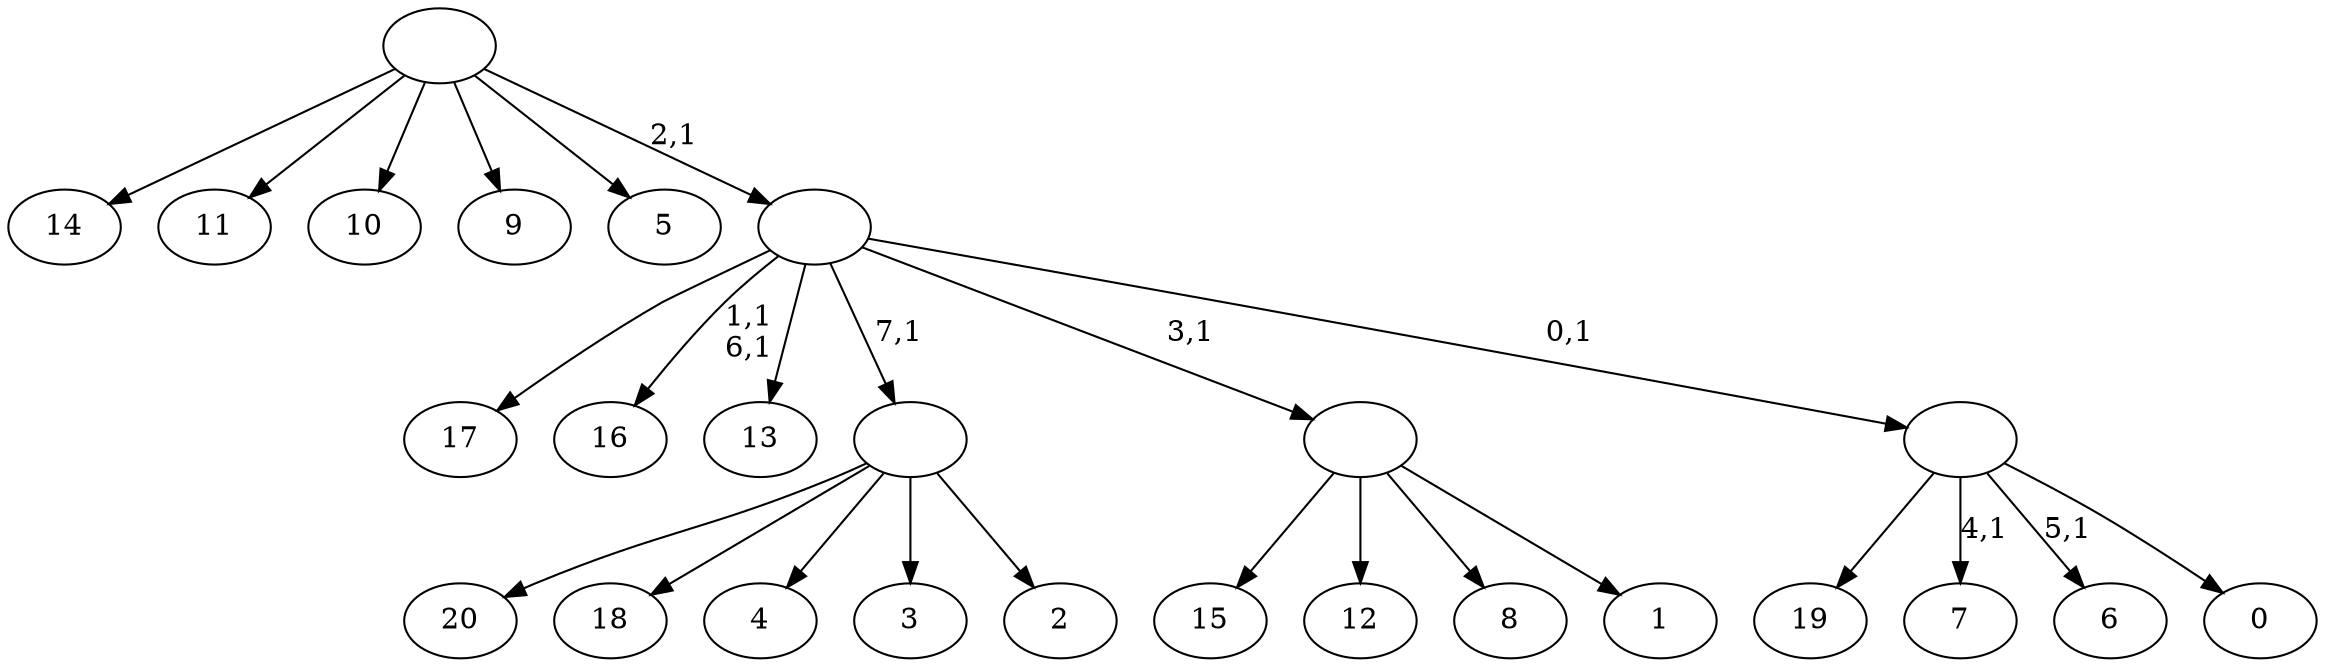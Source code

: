digraph T {
	29 [label="20"]
	28 [label="19"]
	27 [label="18"]
	26 [label="17"]
	25 [label="16"]
	22 [label="15"]
	21 [label="14"]
	20 [label="13"]
	19 [label="12"]
	18 [label="11"]
	17 [label="10"]
	16 [label="9"]
	15 [label="8"]
	14 [label="7"]
	12 [label="6"]
	10 [label="5"]
	9 [label="4"]
	8 [label="3"]
	7 [label="2"]
	6 [label=""]
	5 [label="1"]
	4 [label=""]
	3 [label="0"]
	2 [label=""]
	1 [label=""]
	0 [label=""]
	6 -> 29 [label=""]
	6 -> 27 [label=""]
	6 -> 9 [label=""]
	6 -> 8 [label=""]
	6 -> 7 [label=""]
	4 -> 22 [label=""]
	4 -> 19 [label=""]
	4 -> 15 [label=""]
	4 -> 5 [label=""]
	2 -> 12 [label="5,1"]
	2 -> 14 [label="4,1"]
	2 -> 28 [label=""]
	2 -> 3 [label=""]
	1 -> 25 [label="1,1\n6,1"]
	1 -> 26 [label=""]
	1 -> 20 [label=""]
	1 -> 6 [label="7,1"]
	1 -> 4 [label="3,1"]
	1 -> 2 [label="0,1"]
	0 -> 21 [label=""]
	0 -> 18 [label=""]
	0 -> 17 [label=""]
	0 -> 16 [label=""]
	0 -> 10 [label=""]
	0 -> 1 [label="2,1"]
}
